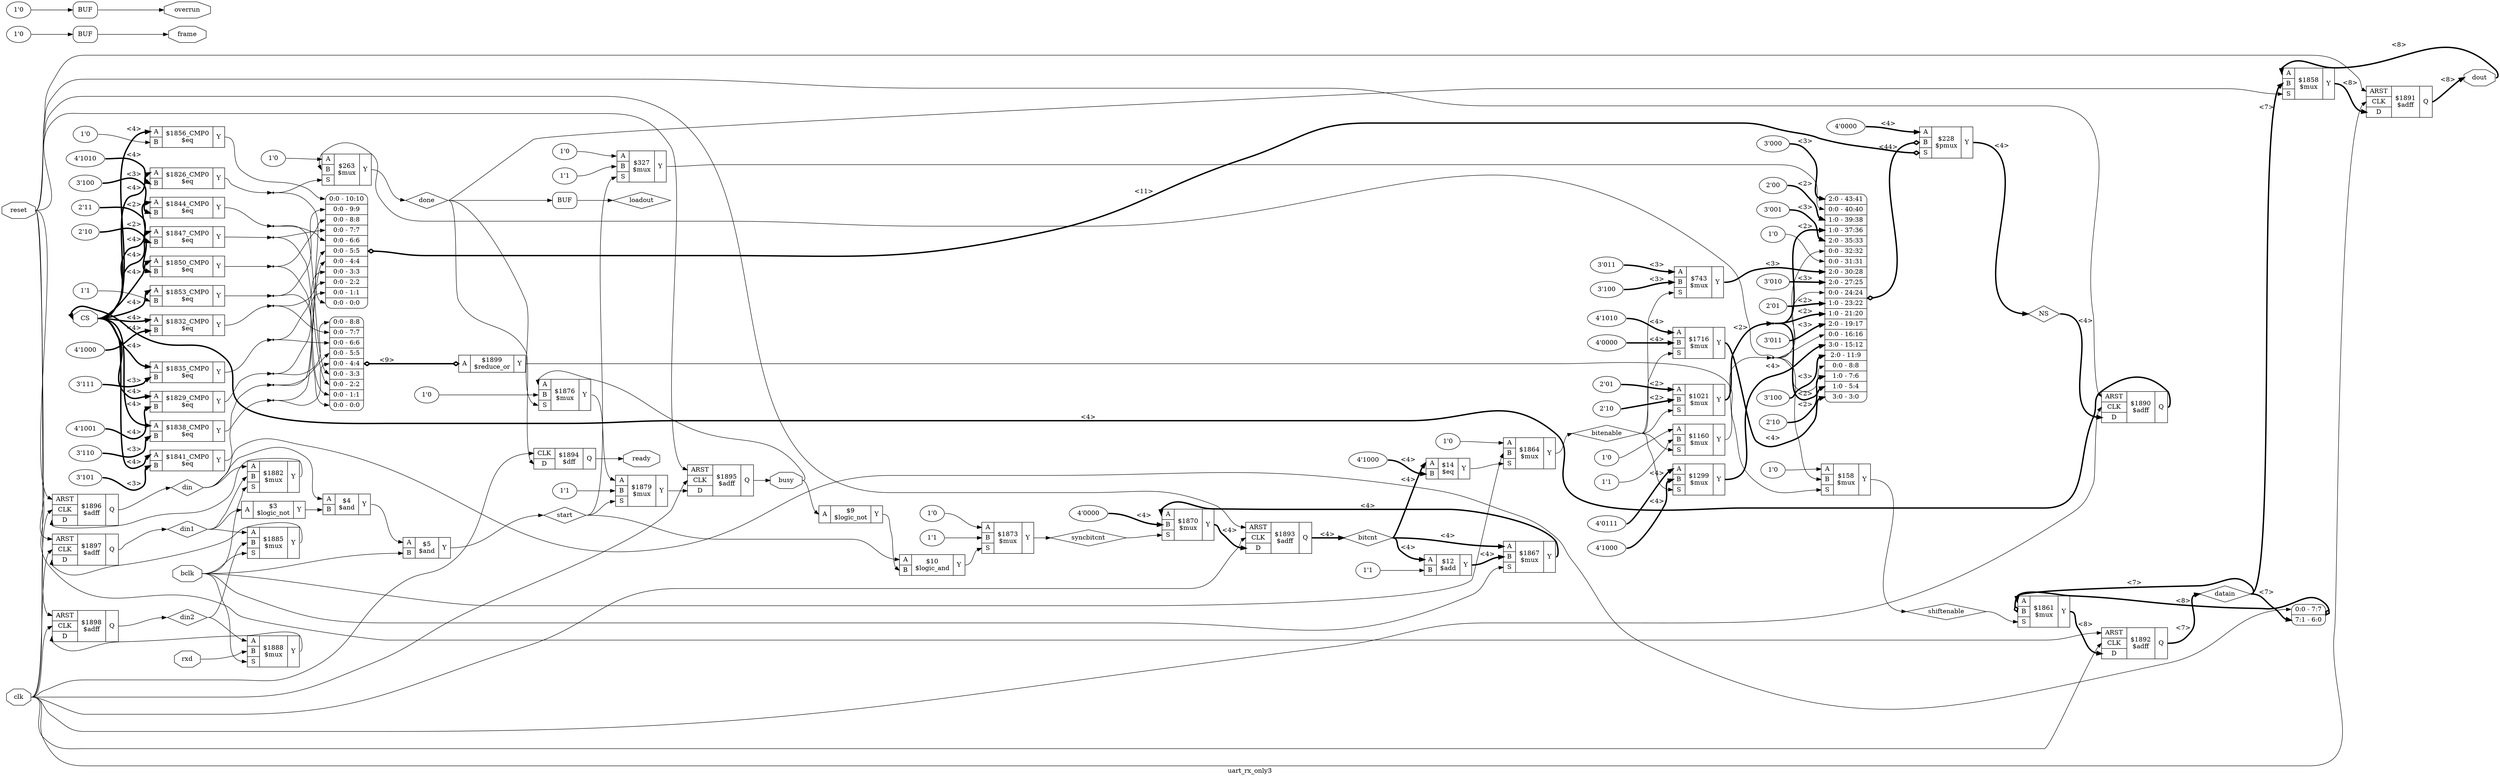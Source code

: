 digraph "uart_rx_only3" {
label="uart_rx_only3";
rankdir="LR";
remincross=true;
n35 [ shape=octagon, label="CS", color="black", fontcolor="black" ];
n36 [ shape=diamond, label="NS", color="black", fontcolor="black" ];
n37 [ shape=octagon, label="bclk", color="black", fontcolor="black" ];
n38 [ shape=diamond, label="bitcnt", color="black", fontcolor="black" ];
n39 [ shape=diamond, label="bitenable", color="black", fontcolor="black" ];
n40 [ shape=octagon, label="busy", color="black", fontcolor="black" ];
n41 [ shape=octagon, label="clk", color="black", fontcolor="black" ];
n42 [ shape=diamond, label="datain", color="black", fontcolor="black" ];
n43 [ shape=diamond, label="din", color="black", fontcolor="black" ];
n44 [ shape=diamond, label="din1", color="black", fontcolor="black" ];
n45 [ shape=diamond, label="din2", color="black", fontcolor="black" ];
n46 [ shape=diamond, label="done", color="black", fontcolor="black" ];
n47 [ shape=octagon, label="dout", color="black", fontcolor="black" ];
n48 [ shape=octagon, label="frame", color="black", fontcolor="black" ];
n49 [ shape=diamond, label="loadout", color="black", fontcolor="black" ];
n50 [ shape=octagon, label="overrun", color="black", fontcolor="black" ];
n51 [ shape=octagon, label="ready", color="black", fontcolor="black" ];
n52 [ shape=octagon, label="reset", color="black", fontcolor="black" ];
n53 [ shape=octagon, label="rxd", color="black", fontcolor="black" ];
n54 [ shape=diamond, label="shiftenable", color="black", fontcolor="black" ];
n55 [ shape=diamond, label="start", color="black", fontcolor="black" ];
n56 [ shape=diamond, label="syncbitcnt", color="black", fontcolor="black" ];
v0 [ label="1'1" ];
c60 [ shape=record, label="{{<p57> A|<p58> B}|$12\n$add|{<p59> Y}}" ];
c61 [ shape=record, label="{{<p57> A|<p58> B}|$4\n$and|{<p59> Y}}" ];
c62 [ shape=record, label="{{<p57> A|<p58> B}|$5\n$and|{<p59> Y}}" ];
c63 [ shape=record, label="{{<p57> A}|$1899\n$reduce_or|{<p59> Y}}" ];
x1 [ shape=record, style=rounded, label="<s8> 0:0 - 8:8 |<s7> 0:0 - 7:7 |<s6> 0:0 - 6:6 |<s5> 0:0 - 5:5 |<s4> 0:0 - 4:4 |<s3> 0:0 - 3:3 |<s2> 0:0 - 2:2 |<s1> 0:0 - 1:1 |<s0> 0:0 - 0:0 " ];
x1:e -> c63:p57:w [arrowhead=odiamond, arrowtail=odiamond, dir=both, color="black", style="setlinewidth(3)", label="<9>"];
v2 [ label="4'1000" ];
c64 [ shape=record, label="{{<p57> A|<p58> B}|$14\n$eq|{<p59> Y}}" ];
c65 [ shape=record, label="{{<p57> A|<p58> B}|$10\n$logic_and|{<p59> Y}}" ];
c66 [ shape=record, label="{{<p57> A}|$9\n$logic_not|{<p59> Y}}" ];
c67 [ shape=record, label="{{<p57> A}|$3\n$logic_not|{<p59> Y}}" ];
c72 [ shape=record, label="{{<p68> ARST|<p69> CLK|<p70> D}|$1890\n$adff|{<p71> Q}}" ];
c73 [ shape=record, label="{{<p68> ARST|<p69> CLK|<p70> D}|$1891\n$adff|{<p71> Q}}" ];
c74 [ shape=record, label="{{<p68> ARST|<p69> CLK|<p70> D}|$1892\n$adff|{<p71> Q}}" ];
c75 [ shape=record, label="{{<p68> ARST|<p69> CLK|<p70> D}|$1893\n$adff|{<p71> Q}}" ];
c76 [ shape=record, label="{{<p69> CLK|<p70> D}|$1894\n$dff|{<p71> Q}}" ];
c77 [ shape=record, label="{{<p68> ARST|<p69> CLK|<p70> D}|$1895\n$adff|{<p71> Q}}" ];
c78 [ shape=record, label="{{<p68> ARST|<p69> CLK|<p70> D}|$1896\n$adff|{<p71> Q}}" ];
c79 [ shape=record, label="{{<p68> ARST|<p69> CLK|<p70> D}|$1897\n$adff|{<p71> Q}}" ];
c80 [ shape=record, label="{{<p68> ARST|<p69> CLK|<p70> D}|$1898\n$adff|{<p71> Q}}" ];
v3 [ label="2'01" ];
v4 [ label="2'10" ];
c82 [ shape=record, label="{{<p57> A|<p58> B|<p81> S}|$1021\n$mux|{<p59> Y}}" ];
v5 [ label="1'0" ];
v6 [ label="1'1" ];
c83 [ shape=record, label="{{<p57> A|<p58> B|<p81> S}|$1160\n$mux|{<p59> Y}}" ];
v7 [ label="4'0111" ];
v8 [ label="4'1000" ];
c84 [ shape=record, label="{{<p57> A|<p58> B|<p81> S}|$1299\n$mux|{<p59> Y}}" ];
v9 [ label="1'0" ];
c85 [ shape=record, label="{{<p57> A|<p58> B|<p81> S}|$158\n$mux|{<p59> Y}}" ];
v10 [ label="4'1010" ];
v11 [ label="4'0000" ];
c86 [ shape=record, label="{{<p57> A|<p58> B|<p81> S}|$1716\n$mux|{<p59> Y}}" ];
v12 [ label="4'1010" ];
c87 [ shape=record, label="{{<p57> A|<p58> B}|$1826_CMP0\n$eq|{<p59> Y}}" ];
v13 [ label="4'1001" ];
c88 [ shape=record, label="{{<p57> A|<p58> B}|$1829_CMP0\n$eq|{<p59> Y}}" ];
v14 [ label="4'1000" ];
c89 [ shape=record, label="{{<p57> A|<p58> B}|$1832_CMP0\n$eq|{<p59> Y}}" ];
v15 [ label="3'111" ];
c90 [ shape=record, label="{{<p57> A|<p58> B}|$1835_CMP0\n$eq|{<p59> Y}}" ];
v16 [ label="3'110" ];
c91 [ shape=record, label="{{<p57> A|<p58> B}|$1838_CMP0\n$eq|{<p59> Y}}" ];
v17 [ label="3'101" ];
c92 [ shape=record, label="{{<p57> A|<p58> B}|$1841_CMP0\n$eq|{<p59> Y}}" ];
v18 [ label="3'100" ];
c93 [ shape=record, label="{{<p57> A|<p58> B}|$1844_CMP0\n$eq|{<p59> Y}}" ];
v19 [ label="2'11" ];
c94 [ shape=record, label="{{<p57> A|<p58> B}|$1847_CMP0\n$eq|{<p59> Y}}" ];
v20 [ label="2'10" ];
c95 [ shape=record, label="{{<p57> A|<p58> B}|$1850_CMP0\n$eq|{<p59> Y}}" ];
v21 [ label="1'1" ];
c96 [ shape=record, label="{{<p57> A|<p58> B}|$1853_CMP0\n$eq|{<p59> Y}}" ];
v22 [ label="1'0" ];
c97 [ shape=record, label="{{<p57> A|<p58> B}|$1856_CMP0\n$eq|{<p59> Y}}" ];
c98 [ shape=record, label="{{<p57> A|<p58> B|<p81> S}|$1858\n$mux|{<p59> Y}}" ];
c99 [ shape=record, label="{{<p57> A|<p58> B|<p81> S}|$1861\n$mux|{<p59> Y}}" ];
x23 [ shape=record, style=rounded, label="<s1> 0:0 - 7:7 |<s0> 7:1 - 6:0 " ];
x23:e -> c99:p58:w [arrowhead=odiamond, arrowtail=odiamond, dir=both, color="black", style="setlinewidth(3)", label="<8>"];
v24 [ label="1'0" ];
c100 [ shape=record, label="{{<p57> A|<p58> B|<p81> S}|$1864\n$mux|{<p59> Y}}" ];
c101 [ shape=record, label="{{<p57> A|<p58> B|<p81> S}|$1867\n$mux|{<p59> Y}}" ];
v25 [ label="4'0000" ];
c102 [ shape=record, label="{{<p57> A|<p58> B|<p81> S}|$1870\n$mux|{<p59> Y}}" ];
v26 [ label="1'0" ];
v27 [ label="1'1" ];
c103 [ shape=record, label="{{<p57> A|<p58> B|<p81> S}|$1873\n$mux|{<p59> Y}}" ];
v28 [ label="1'0" ];
c104 [ shape=record, label="{{<p57> A|<p58> B|<p81> S}|$1876\n$mux|{<p59> Y}}" ];
v29 [ label="1'1" ];
c105 [ shape=record, label="{{<p57> A|<p58> B|<p81> S}|$1879\n$mux|{<p59> Y}}" ];
c106 [ shape=record, label="{{<p57> A|<p58> B|<p81> S}|$1882\n$mux|{<p59> Y}}" ];
c107 [ shape=record, label="{{<p57> A|<p58> B|<p81> S}|$1885\n$mux|{<p59> Y}}" ];
c108 [ shape=record, label="{{<p57> A|<p58> B|<p81> S}|$1888\n$mux|{<p59> Y}}" ];
v30 [ label="4'0000" ];
v32 [ label="3'000" ];
v33 [ label="2'00" ];
v34 [ label="3'001" ];
v35 [ label="1'0" ];
v36 [ label="3'010" ];
v37 [ label="2'01" ];
v38 [ label="3'011" ];
v39 [ label="3'100" ];
v40 [ label="2'10" ];
c109 [ shape=record, label="{{<p57> A|<p58> B|<p81> S}|$228\n$pmux|{<p59> Y}}" ];
x31 [ shape=record, style=rounded, label="<s19> 2:0 - 43:41 |<s18> 0:0 - 40:40 |<s17> 1:0 - 39:38 |<s16> 1:0 - 37:36 |<s15> 2:0 - 35:33 |<s14> 0:0 - 32:32 |<s13> 0:0 - 31:31 |<s12> 2:0 - 30:28 |<s11> 2:0 - 27:25 |<s10> 0:0 - 24:24 |<s9> 1:0 - 23:22 |<s8> 1:0 - 21:20 |<s7> 2:0 - 19:17 |<s6> 0:0 - 16:16 |<s5> 3:0 - 15:12 |<s4> 2:0 - 11:9 |<s3> 0:0 - 8:8 |<s2> 1:0 - 7:6 |<s1> 1:0 - 5:4 |<s0> 3:0 - 3:0 " ];
x31:e -> c109:p58:w [arrowhead=odiamond, arrowtail=odiamond, dir=both, color="black", style="setlinewidth(3)", label="<44>"];
x41 [ shape=record, style=rounded, label="<s10> 0:0 - 10:10 |<s9> 0:0 - 9:9 |<s8> 0:0 - 8:8 |<s7> 0:0 - 7:7 |<s6> 0:0 - 6:6 |<s5> 0:0 - 5:5 |<s4> 0:0 - 4:4 |<s3> 0:0 - 3:3 |<s2> 0:0 - 2:2 |<s1> 0:0 - 1:1 |<s0> 0:0 - 0:0 " ];
x41:e -> c109:p81:w [arrowhead=odiamond, arrowtail=odiamond, dir=both, color="black", style="setlinewidth(3)", label="<11>"];
v42 [ label="1'0" ];
c110 [ shape=record, label="{{<p57> A|<p58> B|<p81> S}|$263\n$mux|{<p59> Y}}" ];
v43 [ label="1'0" ];
v44 [ label="1'1" ];
c111 [ shape=record, label="{{<p57> A|<p58> B|<p81> S}|$327\n$mux|{<p59> Y}}" ];
v45 [ label="3'011" ];
v46 [ label="3'100" ];
c112 [ shape=record, label="{{<p57> A|<p58> B|<p81> S}|$743\n$mux|{<p59> Y}}" ];
v47 [ label="1'0" ];
x48 [shape=box, style=rounded, label="BUF"];
x49 [shape=box, style=rounded, label="BUF"];
v50 [ label="1'0" ];
x51 [shape=box, style=rounded, label="BUF"];
c111:p59:e -> x31:s18:w [color="black", label=""];
n11 [ shape=point ];
c82:p59:e -> n11:w [color="black", style="setlinewidth(3)", label="<2>"];
n11:e -> x31:s1:w [color="black", style="setlinewidth(3)", label="<2>"];
n11:e -> x31:s16:w [color="black", style="setlinewidth(3)", label="<2>"];
n11:e -> x31:s8:w [color="black", style="setlinewidth(3)", label="<2>"];
n12 [ shape=point ];
c83:p59:e -> n12:w [color="black", label=""];
n12:e -> c110:p58:w [color="black", label=""];
n12:e -> c85:p58:w [color="black", label=""];
n12:e -> x31:s10:w [color="black", label=""];
n12:e -> x31:s14:w [color="black", label=""];
n12:e -> x31:s3:w [color="black", label=""];
n12:e -> x31:s6:w [color="black", label=""];
c112:p59:e -> x31:s12:w [color="black", style="setlinewidth(3)", label="<3>"];
c84:p59:e -> x31:s5:w [color="black", style="setlinewidth(3)", label="<4>"];
c60:p59:e -> c101:p58:w [color="black", style="setlinewidth(3)", label="<4>"];
c61:p59:e -> c62:p57:w [color="black", label=""];
c63:p59:e -> c85:p81:w [color="black", label=""];
c64:p59:e -> c100:p81:w [color="black", label=""];
c65:p59:e -> c103:p81:w [color="black", label=""];
c102:p59:e -> c75:p70:w [color="black", style="setlinewidth(3)", label="<4>"];
c66:p59:e -> c65:p58:w [color="black", label=""];
c67:p59:e -> c61:p58:w [color="black", label=""];
n22 [ shape=point ];
c87:p59:e -> n22:w [color="black", label=""];
n22:e -> c110:p81:w [color="black", label=""];
n22:e -> x41:s0:w [color="black", label=""];
n23 [ shape=point ];
c88:p59:e -> n23:w [color="black", label=""];
n23:e -> x1:s8:w [color="black", label=""];
n23:e -> x41:s1:w [color="black", label=""];
n24 [ shape=point ];
c89:p59:e -> n24:w [color="black", label=""];
n24:e -> x1:s7:w [color="black", label=""];
n24:e -> x41:s2:w [color="black", label=""];
n25 [ shape=point ];
c90:p59:e -> n25:w [color="black", label=""];
n25:e -> x1:s6:w [color="black", label=""];
n25:e -> x41:s3:w [color="black", label=""];
n26 [ shape=point ];
c91:p59:e -> n26:w [color="black", label=""];
n26:e -> x1:s5:w [color="black", label=""];
n26:e -> x41:s4:w [color="black", label=""];
n27 [ shape=point ];
c92:p59:e -> n27:w [color="black", label=""];
n27:e -> x1:s4:w [color="black", label=""];
n27:e -> x41:s5:w [color="black", label=""];
n28 [ shape=point ];
c93:p59:e -> n28:w [color="black", label=""];
n28:e -> x1:s3:w [color="black", label=""];
n28:e -> x41:s6:w [color="black", label=""];
n29 [ shape=point ];
c94:p59:e -> n29:w [color="black", label=""];
n29:e -> x1:s2:w [color="black", label=""];
n29:e -> x41:s7:w [color="black", label=""];
c105:p59:e -> c77:p70:w [color="black", label=""];
n30 [ shape=point ];
c95:p59:e -> n30:w [color="black", label=""];
n30:e -> x1:s1:w [color="black", label=""];
n30:e -> x41:s8:w [color="black", label=""];
c101:p59:e -> c102:p57:w [color="black", style="setlinewidth(3)", label="<4>"];
n32 [ shape=point ];
c96:p59:e -> n32:w [color="black", label=""];
n32:e -> x1:s0:w [color="black", label=""];
n32:e -> x41:s9:w [color="black", label=""];
c104:p59:e -> c105:p57:w [color="black", label=""];
c97:p59:e -> x41:s10:w [color="black", label=""];
c72:p71:e -> n35:w [color="black", style="setlinewidth(3)", label="<4>"];
n35:e -> c87:p57:w [color="black", style="setlinewidth(3)", label="<4>"];
n35:e -> c88:p57:w [color="black", style="setlinewidth(3)", label="<4>"];
n35:e -> c89:p57:w [color="black", style="setlinewidth(3)", label="<4>"];
n35:e -> c90:p57:w [color="black", style="setlinewidth(3)", label="<4>"];
n35:e -> c91:p57:w [color="black", style="setlinewidth(3)", label="<4>"];
n35:e -> c92:p57:w [color="black", style="setlinewidth(3)", label="<4>"];
n35:e -> c93:p57:w [color="black", style="setlinewidth(3)", label="<4>"];
n35:e -> c94:p57:w [color="black", style="setlinewidth(3)", label="<4>"];
n35:e -> c95:p57:w [color="black", style="setlinewidth(3)", label="<4>"];
n35:e -> c96:p57:w [color="black", style="setlinewidth(3)", label="<4>"];
n35:e -> c97:p57:w [color="black", style="setlinewidth(3)", label="<4>"];
c109:p59:e -> n36:w [color="black", style="setlinewidth(3)", label="<4>"];
n36:e -> c72:p70:w [color="black", style="setlinewidth(3)", label="<4>"];
n37:e -> c100:p58:w [color="black", label=""];
n37:e -> c101:p81:w [color="black", label=""];
n37:e -> c106:p81:w [color="black", label=""];
n37:e -> c107:p81:w [color="black", label=""];
n37:e -> c108:p81:w [color="black", label=""];
n37:e -> c62:p58:w [color="black", label=""];
c75:p71:e -> n38:w [color="black", style="setlinewidth(3)", label="<4>"];
n38:e -> c101:p57:w [color="black", style="setlinewidth(3)", label="<4>"];
n38:e -> c60:p57:w [color="black", style="setlinewidth(3)", label="<4>"];
n38:e -> c64:p57:w [color="black", style="setlinewidth(3)", label="<4>"];
c100:p59:e -> n39:w [color="black", label=""];
n39:e -> c112:p81:w [color="black", label=""];
n39:e -> c82:p81:w [color="black", label=""];
n39:e -> c83:p81:w [color="black", label=""];
n39:e -> c84:p81:w [color="black", label=""];
n39:e -> c86:p81:w [color="black", label=""];
c99:p59:e -> c74:p70:w [color="black", style="setlinewidth(3)", label="<8>"];
c77:p71:e -> n40:w [color="black", label=""];
n40:e -> c104:p57:w [color="black", label=""];
n40:e -> c66:p57:w [color="black", label=""];
n41:e -> c72:p69:w [color="black", label=""];
n41:e -> c73:p69:w [color="black", label=""];
n41:e -> c74:p69:w [color="black", label=""];
n41:e -> c75:p69:w [color="black", label=""];
n41:e -> c76:p69:w [color="black", label=""];
n41:e -> c77:p69:w [color="black", label=""];
n41:e -> c78:p69:w [color="black", label=""];
n41:e -> c79:p69:w [color="black", label=""];
n41:e -> c80:p69:w [color="black", label=""];
c74:p71:e -> n42:w [color="black", style="setlinewidth(3)", label="<7>"];
n42:e -> c98:p58:w [color="black", style="setlinewidth(3)", label="<7>"];
n42:e -> c99:p57:w [color="black", style="setlinewidth(3)", label="<7>"];
n42:e -> x23:s0:w [color="black", style="setlinewidth(3)", label="<7>"];
c78:p71:e -> n43:w [color="black", label=""];
n43:e -> c106:p57:w [color="black", label=""];
n43:e -> c61:p57:w [color="black", label=""];
n43:e -> x23:s1:w [color="black", label=""];
c79:p71:e -> n44:w [color="black", label=""];
n44:e -> c106:p58:w [color="black", label=""];
n44:e -> c107:p57:w [color="black", label=""];
n44:e -> c67:p57:w [color="black", label=""];
c80:p71:e -> n45:w [color="black", label=""];
n45:e -> c107:p58:w [color="black", label=""];
n45:e -> c108:p57:w [color="black", label=""];
c110:p59:e -> n46:w [color="black", label=""];
n46:e -> c104:p81:w [color="black", label=""];
n46:e -> c76:p70:w [color="black", label=""];
n46:e -> c98:p81:w [color="black", label=""];
n46:e -> x49:w:w [color="black", label=""];
c73:p71:e -> n47:w [color="black", style="setlinewidth(3)", label="<8>"];
n47:e -> c98:p57:w [color="black", style="setlinewidth(3)", label="<8>"];
x48:e:e -> n48:w [color="black", label=""];
x49:e:e -> n49:w [color="black", label=""];
c107:p59:e -> c79:p70:w [color="black", label=""];
x51:e:e -> n50:w [color="black", label=""];
c76:p71:e -> n51:w [color="black", label=""];
n52:e -> c72:p68:w [color="black", label=""];
n52:e -> c73:p68:w [color="black", label=""];
n52:e -> c74:p68:w [color="black", label=""];
n52:e -> c75:p68:w [color="black", label=""];
n52:e -> c77:p68:w [color="black", label=""];
n52:e -> c78:p68:w [color="black", label=""];
n52:e -> c79:p68:w [color="black", label=""];
n52:e -> c80:p68:w [color="black", label=""];
n53:e -> c108:p58:w [color="black", label=""];
c85:p59:e -> n54:w [color="black", label=""];
n54:e -> c99:p81:w [color="black", label=""];
c62:p59:e -> n55:w [color="black", label=""];
n55:e -> c105:p81:w [color="black", label=""];
n55:e -> c111:p81:w [color="black", label=""];
n55:e -> c65:p57:w [color="black", label=""];
c103:p59:e -> n56:w [color="black", label=""];
n56:e -> c102:p81:w [color="black", label=""];
c108:p59:e -> c80:p70:w [color="black", label=""];
c106:p59:e -> c78:p70:w [color="black", label=""];
c98:p59:e -> c73:p70:w [color="black", style="setlinewidth(3)", label="<8>"];
c86:p59:e -> x31:s0:w [color="black", style="setlinewidth(3)", label="<4>"];
v0:e -> c60:p58:w [color="black", label=""];
v10:e -> c86:p57:w [color="black", style="setlinewidth(3)", label="<4>"];
v11:e -> c86:p58:w [color="black", style="setlinewidth(3)", label="<4>"];
v12:e -> c87:p58:w [color="black", style="setlinewidth(3)", label="<4>"];
v13:e -> c88:p58:w [color="black", style="setlinewidth(3)", label="<4>"];
v14:e -> c89:p58:w [color="black", style="setlinewidth(3)", label="<4>"];
v15:e -> c90:p58:w [color="black", style="setlinewidth(3)", label="<3>"];
v16:e -> c91:p58:w [color="black", style="setlinewidth(3)", label="<3>"];
v17:e -> c92:p58:w [color="black", style="setlinewidth(3)", label="<3>"];
v18:e -> c93:p58:w [color="black", style="setlinewidth(3)", label="<3>"];
v19:e -> c94:p58:w [color="black", style="setlinewidth(3)", label="<2>"];
v2:e -> c64:p58:w [color="black", style="setlinewidth(3)", label="<4>"];
v20:e -> c95:p58:w [color="black", style="setlinewidth(3)", label="<2>"];
v21:e -> c96:p58:w [color="black", label=""];
v22:e -> c97:p58:w [color="black", label=""];
v24:e -> c100:p57:w [color="black", label=""];
v25:e -> c102:p58:w [color="black", style="setlinewidth(3)", label="<4>"];
v26:e -> c103:p57:w [color="black", label=""];
v27:e -> c103:p58:w [color="black", label=""];
v28:e -> c104:p58:w [color="black", label=""];
v29:e -> c105:p58:w [color="black", label=""];
v3:e -> c82:p57:w [color="black", style="setlinewidth(3)", label="<2>"];
v30:e -> c109:p57:w [color="black", style="setlinewidth(3)", label="<4>"];
v32:e -> x31:s19:w [color="black", style="setlinewidth(3)", label="<3>"];
v33:e -> x31:s17:w [color="black", style="setlinewidth(3)", label="<2>"];
v34:e -> x31:s15:w [color="black", style="setlinewidth(3)", label="<3>"];
v35:e -> x31:s13:w [color="black", label=""];
v36:e -> x31:s11:w [color="black", style="setlinewidth(3)", label="<3>"];
v37:e -> x31:s9:w [color="black", style="setlinewidth(3)", label="<2>"];
v38:e -> x31:s7:w [color="black", style="setlinewidth(3)", label="<3>"];
v39:e -> x31:s4:w [color="black", style="setlinewidth(3)", label="<3>"];
v4:e -> c82:p58:w [color="black", style="setlinewidth(3)", label="<2>"];
v40:e -> x31:s2:w [color="black", style="setlinewidth(3)", label="<2>"];
v42:e -> c110:p57:w [color="black", label=""];
v43:e -> c111:p57:w [color="black", label=""];
v44:e -> c111:p58:w [color="black", label=""];
v45:e -> c112:p57:w [color="black", style="setlinewidth(3)", label="<3>"];
v46:e -> c112:p58:w [color="black", style="setlinewidth(3)", label="<3>"];
v47:e -> x48:w:w [color="black", label=""];
v5:e -> c83:p57:w [color="black", label=""];
v50:e -> x51:w:w [color="black", label=""];
v6:e -> c83:p58:w [color="black", label=""];
v7:e -> c84:p57:w [color="black", style="setlinewidth(3)", label="<4>"];
v8:e -> c84:p58:w [color="black", style="setlinewidth(3)", label="<4>"];
v9:e -> c85:p57:w [color="black", label=""];
}
